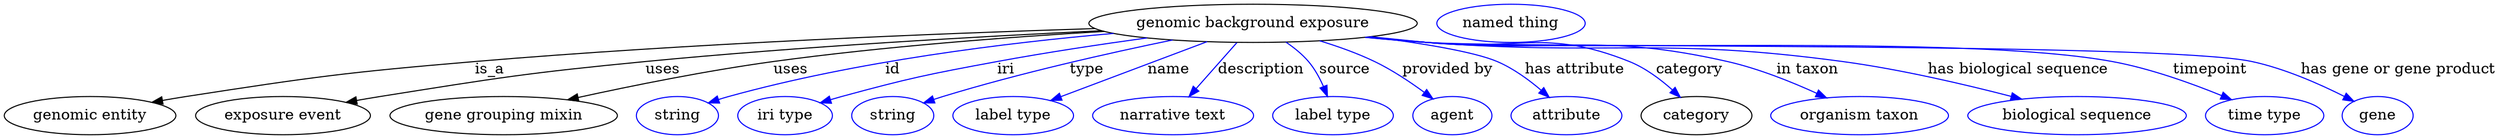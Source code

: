 digraph {
	graph [bb="0,0,2331.6,123"];
	node [label="\N"];
	"genomic background exposure"	 [height=0.5,
		label="genomic background exposure",
		pos="1169.6,105",
		width=4.2788];
	"genomic entity"	 [height=0.5,
		pos="80.593,18",
		width=2.2387];
	"genomic background exposure" -> "genomic entity"	 [label=is_a,
		lp="448.59,61.5",
		pos="e,138.88,30.446 1019.5,100.94 870.75,96.143 636.65,86.505 434.59,69 316.35,58.756 286.73,55.111 169.59,36 162.9,34.909 155.95,33.676 \
149.01,32.38"];
	"exposure event"	 [height=0.5,
		pos="260.59,18",
		width=2.2748];
	"genomic background exposure" -> "exposure event"	 [label=uses,
		lp="616.09,61.5",
		pos="e,320.04,30.462 1025.3,98.63 909.94,92.876 744.17,83.129 599.59,69 488.49,58.142 460.72,54.29 350.59,36 343.94,34.895 337.03,33.663 \
330.12,32.377"];
	"gene grouping mixin"	 [height=0.5,
		pos="466.59,18",
		width=2.9608];
	"genomic background exposure" -> "gene grouping mixin"	 [label=uses,
		lp="736.09,61.5",
		pos="e,528.62,32.653 1027.5,97.975 938.7,92.512 822.14,83.386 719.59,69 658.03,60.363 588.88,46.107 538.45,34.86"];
	id	 [color=blue,
		height=0.5,
		label=string,
		pos="629.59,18",
		width=1.0652];
	"genomic background exposure" -> id	 [color=blue,
		label=id,
		lp="817.59,61.5",
		pos="e,658.8,29.763 1033.8,96.437 933.73,87.62 795.22,70.123 677.59,36 674.61,35.135 671.55,34.172 668.49,33.153",
		style=solid];
	iri	 [color=blue,
		height=0.5,
		label="iri type",
		pos="730.59,18",
		width=1.2277];
	"genomic background exposure" -> iri	 [color=blue,
		label=iri,
		lp="929.59,61.5",
		pos="e,764.45,29.775 1063.9,91.851 1019.8,85.79 968.05,77.948 921.59,69 860.09,57.155 844.8,53.252 784.59,36 781.21,35.032 777.73,33.985 \
774.24,32.9",
		style=solid];
	type	 [color=blue,
		height=0.5,
		label=string,
		pos="831.59,18",
		width=1.0652];
	"genomic background exposure" -> type	 [color=blue,
		label=type,
		lp="1013.6,61.5",
		pos="e,860.74,29.77 1090.3,89.53 1031.3,77.217 949.12,58.371 878.59,36 875.86,35.133 873.06,34.193 870.24,33.212",
		style=solid];
	name	 [color=blue,
		height=0.5,
		label="label type",
		pos="944.59,18",
		width=1.5707];
	"genomic background exposure" -> name	 [color=blue,
		label=name,
		lp="1090.6,61.5",
		pos="e,980.7,31.963 1124.9,87.708 1085.9,72.632 1029.6,50.862 990.3,35.675",
		style=solid];
	description	 [color=blue,
		height=0.5,
		label="narrative text",
		pos="1094.6,18",
		width=2.0943];
	"genomic background exposure" -> description	 [color=blue,
		label=description,
		lp="1177.6,61.5",
		pos="e,1109.9,35.706 1154.1,86.974 1143.2,74.409 1128.6,57.466 1116.6,43.517",
		style=solid];
	source	 [color=blue,
		height=0.5,
		label="label type",
		pos="1244.6,18",
		width=1.5707];
	"genomic background exposure" -> source	 [color=blue,
		label=source,
		lp="1257.1,61.5",
		pos="e,1239.5,36.365 1202,87.267 1209.4,82.099 1216.9,75.945 1222.6,69 1228.2,62.236 1232.6,53.837 1235.9,45.819",
		style=solid];
	"provided by"	 [color=blue,
		height=0.5,
		label=agent,
		pos="1356.6,18",
		width=1.0291];
	"genomic background exposure" -> "provided by"	 [color=blue,
		label="provided by",
		lp="1353.1,61.5",
		pos="e,1338.1,33.855 1235.2,88.68 1252,83.405 1269.8,76.847 1285.6,69 1301.3,61.177 1317.3,50.012 1330.1,40.122",
		style=solid];
	"has attribute"	 [color=blue,
		height=0.5,
		label=attribute,
		pos="1463.6,18",
		width=1.4443];
	"genomic background exposure" -> "has attribute"	 [color=blue,
		label="has attribute",
		lp="1471.6,61.5",
		pos="e,1447,35.242 1282.7,92.776 1329.7,86.564 1378.3,78.35 1399.6,69 1414.1,62.607 1428.2,52.064 1439.4,42.219",
		style=solid];
	category	 [height=0.5,
		pos="1585.6,18",
		width=1.4443];
	"genomic background exposure" -> category	 [color=blue,
		label=category,
		lp="1579.6,61.5",
		pos="e,1569.7,35.339 1280.9,92.473 1298.2,90.594 1315.9,88.714 1332.6,87 1417,78.345 1444.1,101.05 1522.6,69 1537.3,63.01 1551.2,52.415 \
1562.3,42.429",
		style=solid];
	"in taxon"	 [color=blue,
		height=0.5,
		label="organism taxon",
		pos="1738.6,18",
		width=2.3109];
	"genomic background exposure" -> "in taxon"	 [color=blue,
		label="in taxon",
		lp="1690.6,61.5",
		pos="e,1706.7,34.665 1278.7,92.244 1296.7,90.344 1315.1,88.517 1332.6,87 1458.2,76.08 1492.8,97.522 1615.6,69 1643.9,62.425 1674.1,50.013 \
1697.4,39.081",
		style=solid];
	"has biological sequence"	 [color=blue,
		height=0.5,
		label="biological sequence",
		pos="1942.6,18",
		width=2.8525];
	"genomic background exposure" -> "has biological sequence"	 [color=blue,
		label="has biological sequence",
		lp="1888.1,61.5",
		pos="e,1888.7,33.468 1277.3,92.117 1295.8,90.197 1314.7,88.398 1332.6,87 1506,73.446 1551.3,92.827 1723.6,69 1776.5,61.683 1835.4,47.616 \
1878.8,36.107",
		style=solid];
	timepoint	 [color=blue,
		height=0.5,
		label="time type",
		pos="2118.6,18",
		width=1.5346];
	"genomic background exposure" -> timepoint	 [color=blue,
		label=timepoint,
		lp="2064.6,61.5",
		pos="e,2086.9,32.761 1276,91.976 1294.8,90.035 1314.3,88.265 1332.6,87 1475.6,77.122 1836.7,95.725 1977.6,69 2012.4,62.403 2050,48.427 \
2077.6,36.771",
		style=solid];
	"has gene or gene product"	 [color=blue,
		height=0.5,
		label=gene,
		pos="2224.6,18",
		width=0.92075];
	"genomic background exposure" -> "has gene or gene product"	 [color=blue,
		label="has gene or gene product",
		lp="2239.6,61.5",
		pos="e,2201.4,30.936 1276,91.906 1294.8,89.973 1314.3,88.223 1332.6,87 1418.1,81.292 2019.8,86.822 2103.6,69 2135.1,62.303 2168.7,47.47 \
2192.4,35.518",
		style=solid];
	"named thing_category"	 [color=blue,
		height=0.5,
		label="named thing",
		pos="1411.6,105",
		width=1.9318];
}
